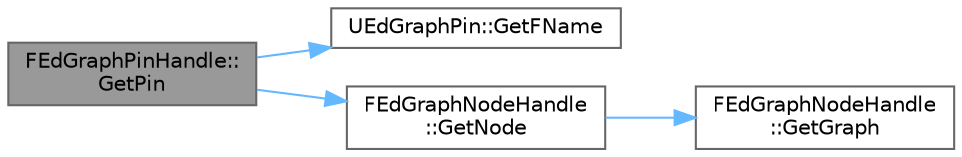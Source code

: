 digraph "FEdGraphPinHandle::GetPin"
{
 // INTERACTIVE_SVG=YES
 // LATEX_PDF_SIZE
  bgcolor="transparent";
  edge [fontname=Helvetica,fontsize=10,labelfontname=Helvetica,labelfontsize=10];
  node [fontname=Helvetica,fontsize=10,shape=box,height=0.2,width=0.4];
  rankdir="LR";
  Node1 [id="Node000001",label="FEdGraphPinHandle::\lGetPin",height=0.2,width=0.4,color="gray40", fillcolor="grey60", style="filled", fontcolor="black",tooltip=" "];
  Node1 -> Node2 [id="edge1_Node000001_Node000002",color="steelblue1",style="solid",tooltip=" "];
  Node2 [id="Node000002",label="UEdGraphPin::GetFName",height=0.2,width=0.4,color="grey40", fillcolor="white", style="filled",URL="$de/d87/classUEdGraphPin.html#ad37c281b0d5a35045624f07b88348a36",tooltip=" "];
  Node1 -> Node3 [id="edge2_Node000001_Node000003",color="steelblue1",style="solid",tooltip=" "];
  Node3 [id="Node000003",label="FEdGraphNodeHandle\l::GetNode",height=0.2,width=0.4,color="grey40", fillcolor="white", style="filled",URL="$dc/d28/structFEdGraphNodeHandle.html#a95ec9aa09a5e0d6087e069ff7c988d4f",tooltip=" "];
  Node3 -> Node4 [id="edge3_Node000003_Node000004",color="steelblue1",style="solid",tooltip=" "];
  Node4 [id="Node000004",label="FEdGraphNodeHandle\l::GetGraph",height=0.2,width=0.4,color="grey40", fillcolor="white", style="filled",URL="$dc/d28/structFEdGraphNodeHandle.html#ae6ed3da5bae3a749006bb7f02758b481",tooltip=" "];
}
